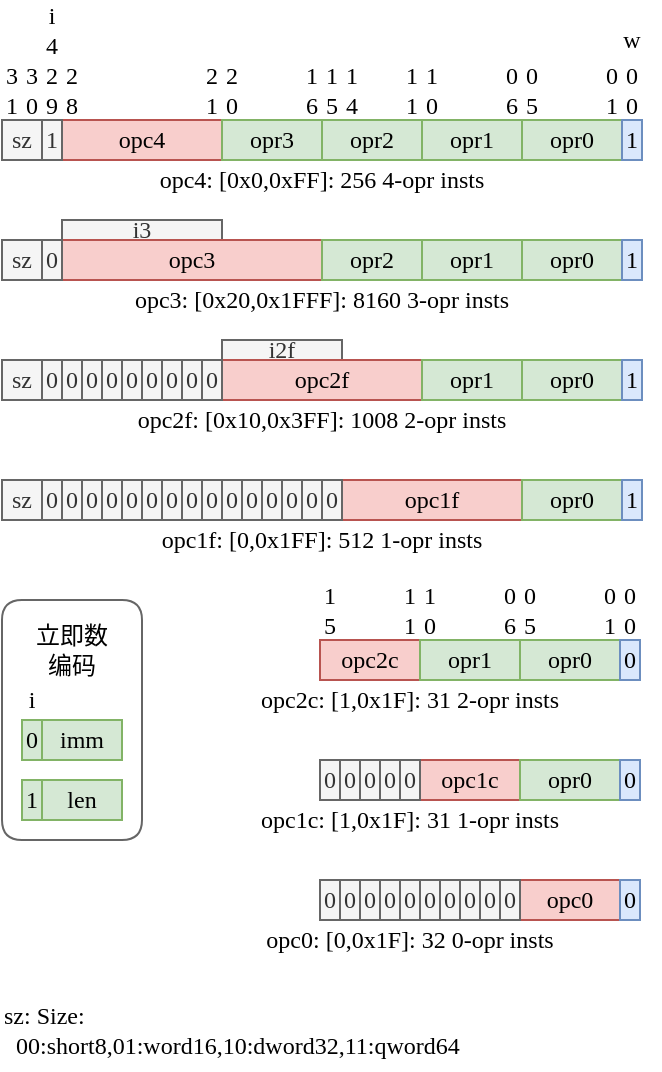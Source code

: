 <mxfile>
    <diagram id="6GtRC-szlCHkz9b2hSmw" name="第 1 页">
        <mxGraphModel dx="833" dy="214" grid="1" gridSize="10" guides="1" tooltips="1" connect="1" arrows="1" fold="1" page="1" pageScale="1" pageWidth="827" pageHeight="1169" math="0" shadow="0">
            <root>
                <mxCell id="0"/>
                <mxCell id="1" parent="0"/>
                <mxCell id="2" value="i2f" style="rounded=0;whiteSpace=wrap;html=1;fontFamily=mono;fillColor=#f5f5f5;strokeColor=#666666;fontColor=#333333;" parent="1" vertex="1">
                    <mxGeometry x="190" y="230" width="60" height="10" as="geometry"/>
                </mxCell>
                <mxCell id="3" value="i3" style="rounded=0;whiteSpace=wrap;html=1;fontFamily=mono;fillColor=#f5f5f5;strokeColor=#666666;fontColor=#333333;" parent="1" vertex="1">
                    <mxGeometry x="110" y="170" width="80" height="10" as="geometry"/>
                </mxCell>
                <mxCell id="4" value="sz" style="rounded=0;whiteSpace=wrap;html=1;fontFamily=mono;fillColor=#f5f5f5;fontColor=#333333;strokeColor=#666666;" parent="1" vertex="1">
                    <mxGeometry x="80" y="120" width="20" height="20" as="geometry"/>
                </mxCell>
                <mxCell id="5" value="opc4" style="rounded=0;whiteSpace=wrap;html=1;fontFamily=mono;fillColor=#f8cecc;strokeColor=#b85450;" parent="1" vertex="1">
                    <mxGeometry x="110" y="120" width="80" height="20" as="geometry"/>
                </mxCell>
                <mxCell id="6" value="opr3" style="rounded=0;whiteSpace=wrap;html=1;fontFamily=mono;fillColor=#d5e8d4;strokeColor=#82b366;" parent="1" vertex="1">
                    <mxGeometry x="190" y="120" width="50" height="20" as="geometry"/>
                </mxCell>
                <mxCell id="7" value="opr2" style="rounded=0;whiteSpace=wrap;html=1;fontFamily=mono;fillColor=#d5e8d4;strokeColor=#82b366;" parent="1" vertex="1">
                    <mxGeometry x="240" y="120" width="50" height="20" as="geometry"/>
                </mxCell>
                <mxCell id="8" value="opr1" style="rounded=0;whiteSpace=wrap;html=1;fontFamily=mono;fillColor=#d5e8d4;strokeColor=#82b366;" parent="1" vertex="1">
                    <mxGeometry x="290" y="120" width="50" height="20" as="geometry"/>
                </mxCell>
                <mxCell id="9" value="opr0" style="rounded=0;whiteSpace=wrap;html=1;fontFamily=mono;fillColor=#d5e8d4;strokeColor=#82b366;" parent="1" vertex="1">
                    <mxGeometry x="340" y="120" width="50" height="20" as="geometry"/>
                </mxCell>
                <mxCell id="10" value="sz: Size:&lt;br&gt;&amp;nbsp; 00:short8,01:word16,10:dword32,11:qword64" style="text;html=1;align=left;verticalAlign=middle;resizable=0;points=[];autosize=1;strokeColor=none;fillColor=none;fontFamily=mono;" parent="1" vertex="1">
                    <mxGeometry x="79" y="555" width="330" height="40" as="geometry"/>
                </mxCell>
                <mxCell id="11" value="sz" style="rounded=0;whiteSpace=wrap;html=1;fontFamily=mono;fillColor=#f5f5f5;fontColor=#333333;strokeColor=#666666;" parent="1" vertex="1">
                    <mxGeometry x="80" y="180" width="20" height="20" as="geometry"/>
                </mxCell>
                <mxCell id="12" value="opc3" style="rounded=0;whiteSpace=wrap;html=1;fontFamily=mono;fillColor=#f8cecc;strokeColor=#b85450;" parent="1" vertex="1">
                    <mxGeometry x="110" y="180" width="130" height="20" as="geometry"/>
                </mxCell>
                <mxCell id="13" value="sz" style="rounded=0;whiteSpace=wrap;html=1;fontFamily=mono;fillColor=#f5f5f5;fontColor=#333333;strokeColor=#666666;" parent="1" vertex="1">
                    <mxGeometry x="80" y="240" width="20" height="20" as="geometry"/>
                </mxCell>
                <mxCell id="14" value="opc2f" style="rounded=0;whiteSpace=wrap;html=1;fontFamily=mono;fillColor=#f8cecc;strokeColor=#b85450;" parent="1" vertex="1">
                    <mxGeometry x="190" y="240" width="100" height="20" as="geometry"/>
                </mxCell>
                <mxCell id="15" value="opr2" style="rounded=0;whiteSpace=wrap;html=1;fontFamily=mono;fillColor=#d5e8d4;strokeColor=#82b366;" parent="1" vertex="1">
                    <mxGeometry x="240" y="180" width="50" height="20" as="geometry"/>
                </mxCell>
                <mxCell id="16" value="opr1" style="rounded=0;whiteSpace=wrap;html=1;fontFamily=mono;fillColor=#d5e8d4;strokeColor=#82b366;" parent="1" vertex="1">
                    <mxGeometry x="290" y="180" width="50" height="20" as="geometry"/>
                </mxCell>
                <mxCell id="17" value="opr0" style="rounded=0;whiteSpace=wrap;html=1;fontFamily=mono;fillColor=#d5e8d4;strokeColor=#82b366;" parent="1" vertex="1">
                    <mxGeometry x="340" y="180" width="50" height="20" as="geometry"/>
                </mxCell>
                <mxCell id="18" value="opr1" style="rounded=0;whiteSpace=wrap;html=1;fontFamily=mono;fillColor=#d5e8d4;strokeColor=#82b366;" parent="1" vertex="1">
                    <mxGeometry x="290" y="240" width="50" height="20" as="geometry"/>
                </mxCell>
                <mxCell id="19" value="opr0" style="rounded=0;whiteSpace=wrap;html=1;fontFamily=mono;fillColor=#d5e8d4;strokeColor=#82b366;" parent="1" vertex="1">
                    <mxGeometry x="340" y="240" width="50" height="20" as="geometry"/>
                </mxCell>
                <mxCell id="22" value="0" style="rounded=0;whiteSpace=wrap;html=1;fontFamily=mono;fillColor=#f5f5f5;fontColor=#333333;strokeColor=#666666;" parent="1" vertex="1">
                    <mxGeometry x="110" y="240" width="10" height="20" as="geometry"/>
                </mxCell>
                <mxCell id="23" value="0" style="rounded=0;whiteSpace=wrap;html=1;fontFamily=mono;fillColor=#f5f5f5;fontColor=#333333;strokeColor=#666666;" parent="1" vertex="1">
                    <mxGeometry x="120" y="240" width="10" height="20" as="geometry"/>
                </mxCell>
                <mxCell id="37" value="3&lt;br&gt;1" style="text;html=1;strokeColor=none;fillColor=none;align=center;verticalAlign=middle;whiteSpace=wrap;rounded=0;fontFamily=mono;" parent="1" vertex="1">
                    <mxGeometry x="80" y="90" width="10" height="30" as="geometry"/>
                </mxCell>
                <mxCell id="38" value="2&lt;br&gt;8" style="text;html=1;strokeColor=none;fillColor=none;align=center;verticalAlign=middle;whiteSpace=wrap;rounded=0;fontFamily=mono;" parent="1" vertex="1">
                    <mxGeometry x="110" y="90" width="10" height="30" as="geometry"/>
                </mxCell>
                <mxCell id="39" value="2&lt;br&gt;0" style="text;html=1;strokeColor=none;fillColor=none;align=center;verticalAlign=middle;whiteSpace=wrap;rounded=0;fontFamily=mono;" parent="1" vertex="1">
                    <mxGeometry x="190" y="90" width="10" height="30" as="geometry"/>
                </mxCell>
                <mxCell id="40" value="2&lt;br&gt;1" style="text;html=1;strokeColor=none;fillColor=none;align=center;verticalAlign=middle;whiteSpace=wrap;rounded=0;fontFamily=mono;" parent="1" vertex="1">
                    <mxGeometry x="180" y="90" width="10" height="30" as="geometry"/>
                </mxCell>
                <mxCell id="41" value="1&lt;br&gt;5" style="text;html=1;strokeColor=none;fillColor=none;align=center;verticalAlign=middle;whiteSpace=wrap;rounded=0;fontFamily=mono;" parent="1" vertex="1">
                    <mxGeometry x="240" y="90" width="10" height="30" as="geometry"/>
                </mxCell>
                <mxCell id="42" value="1&lt;br&gt;6" style="text;html=1;strokeColor=none;fillColor=none;align=center;verticalAlign=middle;whiteSpace=wrap;rounded=0;fontFamily=mono;" parent="1" vertex="1">
                    <mxGeometry x="230" y="90" width="10" height="30" as="geometry"/>
                </mxCell>
                <mxCell id="43" value="1&lt;br&gt;0" style="text;html=1;strokeColor=none;fillColor=none;align=center;verticalAlign=middle;whiteSpace=wrap;rounded=0;fontFamily=mono;" parent="1" vertex="1">
                    <mxGeometry x="290" y="90" width="10" height="30" as="geometry"/>
                </mxCell>
                <mxCell id="44" value="&lt;font&gt;opc4: [0x0,0xFF]: 256 4-opr insts&lt;/font&gt;" style="text;html=1;strokeColor=none;fillColor=none;align=center;verticalAlign=middle;whiteSpace=wrap;rounded=0;fontFamily=mono;" parent="1" vertex="1">
                    <mxGeometry x="80" y="140" width="320" height="20" as="geometry"/>
                </mxCell>
                <mxCell id="45" value="&lt;font&gt;opc3: [0x20,0x1FFF]: 8160 3-opr insts&lt;/font&gt;" style="text;html=1;strokeColor=none;fillColor=none;align=center;verticalAlign=middle;whiteSpace=wrap;rounded=0;fontFamily=mono;" parent="1" vertex="1">
                    <mxGeometry x="80" y="200" width="320" height="20" as="geometry"/>
                </mxCell>
                <mxCell id="46" value="1" style="rounded=0;whiteSpace=wrap;html=1;fontFamily=mono;fillColor=#dae8fc;strokeColor=#6c8ebf;" parent="1" vertex="1">
                    <mxGeometry x="390" y="120" width="10" height="20" as="geometry"/>
                </mxCell>
                <mxCell id="47" value="1" style="rounded=0;whiteSpace=wrap;html=1;fontFamily=mono;fillColor=#dae8fc;strokeColor=#6c8ebf;" parent="1" vertex="1">
                    <mxGeometry x="390" y="180" width="10" height="20" as="geometry"/>
                </mxCell>
                <mxCell id="48" value="1" style="rounded=0;whiteSpace=wrap;html=1;fontFamily=mono;fillColor=#dae8fc;strokeColor=#6c8ebf;" parent="1" vertex="1">
                    <mxGeometry x="390" y="240" width="10" height="20" as="geometry"/>
                </mxCell>
                <mxCell id="51" value="opc2f: [0x10,0x3FF]: 1008 2-opr insts" style="text;html=1;strokeColor=none;fillColor=none;align=center;verticalAlign=middle;whiteSpace=wrap;rounded=0;fontFamily=mono;" parent="1" vertex="1">
                    <mxGeometry x="80" y="260" width="320" height="20" as="geometry"/>
                </mxCell>
                <mxCell id="63" value="0" style="rounded=0;whiteSpace=wrap;html=1;fontFamily=mono;fillColor=#f5f5f5;fontColor=#333333;strokeColor=#666666;" parent="1" vertex="1">
                    <mxGeometry x="130" y="240" width="10" height="20" as="geometry"/>
                </mxCell>
                <mxCell id="64" value="0" style="rounded=0;whiteSpace=wrap;html=1;fontFamily=mono;fillColor=#f5f5f5;fontColor=#333333;strokeColor=#666666;" parent="1" vertex="1">
                    <mxGeometry x="140" y="240" width="10" height="20" as="geometry"/>
                </mxCell>
                <mxCell id="65" value="0" style="rounded=0;whiteSpace=wrap;html=1;fontFamily=mono;fillColor=#f5f5f5;fontColor=#333333;strokeColor=#666666;" parent="1" vertex="1">
                    <mxGeometry x="150" y="240" width="10" height="20" as="geometry"/>
                </mxCell>
                <mxCell id="66" value="0" style="rounded=0;whiteSpace=wrap;html=1;fontFamily=mono;fillColor=#f5f5f5;fontColor=#333333;strokeColor=#666666;" parent="1" vertex="1">
                    <mxGeometry x="160" y="240" width="10" height="20" as="geometry"/>
                </mxCell>
                <mxCell id="67" value="0" style="rounded=0;whiteSpace=wrap;html=1;fontFamily=mono;fillColor=#f5f5f5;fontColor=#333333;strokeColor=#666666;" parent="1" vertex="1">
                    <mxGeometry x="100" y="180" width="10" height="20" as="geometry"/>
                </mxCell>
                <mxCell id="68" value="0" style="rounded=0;whiteSpace=wrap;html=1;fontFamily=mono;fillColor=#f5f5f5;fontColor=#333333;strokeColor=#666666;" parent="1" vertex="1">
                    <mxGeometry x="170" y="240" width="10" height="20" as="geometry"/>
                </mxCell>
                <mxCell id="69" value="0" style="rounded=0;whiteSpace=wrap;html=1;fontFamily=mono;fillColor=#f5f5f5;fontColor=#333333;strokeColor=#666666;" parent="1" vertex="1">
                    <mxGeometry x="180" y="240" width="10" height="20" as="geometry"/>
                </mxCell>
                <mxCell id="70" value="0" style="rounded=0;whiteSpace=wrap;html=1;fontFamily=mono;fillColor=#f5f5f5;fontColor=#333333;strokeColor=#666666;" parent="1" vertex="1">
                    <mxGeometry x="100" y="240" width="10" height="20" as="geometry"/>
                </mxCell>
                <mxCell id="71" value="0&lt;br&gt;1" style="text;html=1;strokeColor=none;fillColor=none;align=center;verticalAlign=middle;whiteSpace=wrap;rounded=0;fontFamily=mono;" parent="1" vertex="1">
                    <mxGeometry x="380" y="90" width="10" height="30" as="geometry"/>
                </mxCell>
                <mxCell id="72" value="0&lt;br&gt;0" style="text;html=1;strokeColor=none;fillColor=none;align=center;verticalAlign=middle;whiteSpace=wrap;rounded=0;fontFamily=mono;" parent="1" vertex="1">
                    <mxGeometry x="390" y="90" width="10" height="30" as="geometry"/>
                </mxCell>
                <mxCell id="73" value="1" style="rounded=0;whiteSpace=wrap;html=1;fontFamily=mono;fillColor=#f5f5f5;fontColor=#333333;strokeColor=#666666;" parent="1" vertex="1">
                    <mxGeometry x="100" y="120" width="10" height="20" as="geometry"/>
                </mxCell>
                <mxCell id="74" value="w" style="text;html=1;strokeColor=none;fillColor=none;align=center;verticalAlign=middle;whiteSpace=wrap;rounded=0;fontFamily=mono;" parent="1" vertex="1">
                    <mxGeometry x="390" y="70" width="10" height="20" as="geometry"/>
                </mxCell>
                <mxCell id="75" value="i&lt;br&gt;4" style="text;html=1;strokeColor=none;fillColor=none;align=center;verticalAlign=middle;whiteSpace=wrap;rounded=0;fontFamily=mono;" parent="1" vertex="1">
                    <mxGeometry x="100" y="60" width="10" height="30" as="geometry"/>
                </mxCell>
                <mxCell id="76" value="1&lt;br&gt;1" style="text;html=1;strokeColor=none;fillColor=none;align=center;verticalAlign=middle;whiteSpace=wrap;rounded=0;fontFamily=mono;" parent="1" vertex="1">
                    <mxGeometry x="280" y="90" width="10" height="30" as="geometry"/>
                </mxCell>
                <mxCell id="84" value="3&lt;br&gt;0" style="text;html=1;strokeColor=none;fillColor=none;align=center;verticalAlign=middle;whiteSpace=wrap;rounded=0;fontFamily=mono;" parent="1" vertex="1">
                    <mxGeometry x="90" y="90" width="10" height="30" as="geometry"/>
                </mxCell>
                <mxCell id="85" value="2&lt;br&gt;9" style="text;html=1;strokeColor=none;fillColor=none;align=center;verticalAlign=middle;whiteSpace=wrap;rounded=0;fontFamily=mono;" parent="1" vertex="1">
                    <mxGeometry x="100" y="90" width="10" height="30" as="geometry"/>
                </mxCell>
                <mxCell id="86" value="0&lt;br&gt;6" style="text;html=1;strokeColor=none;fillColor=none;align=center;verticalAlign=middle;whiteSpace=wrap;rounded=0;fontFamily=mono;" parent="1" vertex="1">
                    <mxGeometry x="330" y="90" width="10" height="30" as="geometry"/>
                </mxCell>
                <mxCell id="87" value="0&lt;br&gt;5" style="text;html=1;strokeColor=none;fillColor=none;align=center;verticalAlign=middle;whiteSpace=wrap;rounded=0;fontFamily=mono;" parent="1" vertex="1">
                    <mxGeometry x="340" y="90" width="10" height="30" as="geometry"/>
                </mxCell>
                <mxCell id="95" value="sz" style="rounded=0;whiteSpace=wrap;html=1;fontFamily=mono;fillColor=#f5f5f5;fontColor=#333333;strokeColor=#666666;" parent="1" vertex="1">
                    <mxGeometry x="80" y="300" width="20" height="20" as="geometry"/>
                </mxCell>
                <mxCell id="96" value="opc1f" style="rounded=0;whiteSpace=wrap;html=1;fontFamily=mono;fillColor=#f8cecc;strokeColor=#b85450;" parent="1" vertex="1">
                    <mxGeometry x="250" y="300" width="90" height="20" as="geometry"/>
                </mxCell>
                <mxCell id="97" value="opr0" style="rounded=0;whiteSpace=wrap;html=1;fontFamily=mono;fillColor=#d5e8d4;strokeColor=#82b366;" parent="1" vertex="1">
                    <mxGeometry x="340" y="300" width="50" height="20" as="geometry"/>
                </mxCell>
                <mxCell id="98" value="0" style="rounded=0;whiteSpace=wrap;html=1;fontFamily=mono;fillColor=#f5f5f5;fontColor=#333333;strokeColor=#666666;" parent="1" vertex="1">
                    <mxGeometry x="110" y="300" width="10" height="20" as="geometry"/>
                </mxCell>
                <mxCell id="99" value="0" style="rounded=0;whiteSpace=wrap;html=1;fontFamily=mono;fillColor=#f5f5f5;fontColor=#333333;strokeColor=#666666;" parent="1" vertex="1">
                    <mxGeometry x="120" y="300" width="10" height="20" as="geometry"/>
                </mxCell>
                <mxCell id="100" value="1" style="rounded=0;whiteSpace=wrap;html=1;fontFamily=mono;fillColor=#dae8fc;strokeColor=#6c8ebf;" parent="1" vertex="1">
                    <mxGeometry x="390" y="300" width="10" height="20" as="geometry"/>
                </mxCell>
                <mxCell id="101" value="opc1f: [0,0x1FF]: 512 1-opr insts" style="text;html=1;strokeColor=none;fillColor=none;align=center;verticalAlign=middle;whiteSpace=wrap;rounded=0;fontFamily=mono;" parent="1" vertex="1">
                    <mxGeometry x="80" y="320" width="320" height="20" as="geometry"/>
                </mxCell>
                <mxCell id="102" value="0" style="rounded=0;whiteSpace=wrap;html=1;fontFamily=mono;fillColor=#f5f5f5;fontColor=#333333;strokeColor=#666666;" parent="1" vertex="1">
                    <mxGeometry x="130" y="300" width="10" height="20" as="geometry"/>
                </mxCell>
                <mxCell id="103" value="0" style="rounded=0;whiteSpace=wrap;html=1;fontFamily=mono;fillColor=#f5f5f5;fontColor=#333333;strokeColor=#666666;" parent="1" vertex="1">
                    <mxGeometry x="140" y="300" width="10" height="20" as="geometry"/>
                </mxCell>
                <mxCell id="104" value="0" style="rounded=0;whiteSpace=wrap;html=1;fontFamily=mono;fillColor=#f5f5f5;fontColor=#333333;strokeColor=#666666;" parent="1" vertex="1">
                    <mxGeometry x="150" y="300" width="10" height="20" as="geometry"/>
                </mxCell>
                <mxCell id="105" value="0" style="rounded=0;whiteSpace=wrap;html=1;fontFamily=mono;fillColor=#f5f5f5;fontColor=#333333;strokeColor=#666666;" parent="1" vertex="1">
                    <mxGeometry x="160" y="300" width="10" height="20" as="geometry"/>
                </mxCell>
                <mxCell id="106" value="0" style="rounded=0;whiteSpace=wrap;html=1;fontFamily=mono;fillColor=#f5f5f5;fontColor=#333333;strokeColor=#666666;" parent="1" vertex="1">
                    <mxGeometry x="170" y="300" width="10" height="20" as="geometry"/>
                </mxCell>
                <mxCell id="107" value="0" style="rounded=0;whiteSpace=wrap;html=1;fontFamily=mono;fillColor=#f5f5f5;fontColor=#333333;strokeColor=#666666;" parent="1" vertex="1">
                    <mxGeometry x="180" y="300" width="10" height="20" as="geometry"/>
                </mxCell>
                <mxCell id="108" value="0" style="rounded=0;whiteSpace=wrap;html=1;fontFamily=mono;fillColor=#f5f5f5;fontColor=#333333;strokeColor=#666666;" parent="1" vertex="1">
                    <mxGeometry x="100" y="300" width="10" height="20" as="geometry"/>
                </mxCell>
                <mxCell id="109" value="0" style="rounded=0;whiteSpace=wrap;html=1;fontFamily=mono;fillColor=#f5f5f5;fontColor=#333333;strokeColor=#666666;" parent="1" vertex="1">
                    <mxGeometry x="190" y="300" width="10" height="20" as="geometry"/>
                </mxCell>
                <mxCell id="110" value="0" style="rounded=0;whiteSpace=wrap;html=1;fontFamily=mono;fillColor=#f5f5f5;fontColor=#333333;strokeColor=#666666;" parent="1" vertex="1">
                    <mxGeometry x="200" y="300" width="10" height="20" as="geometry"/>
                </mxCell>
                <mxCell id="111" value="0" style="rounded=0;whiteSpace=wrap;html=1;fontFamily=mono;fillColor=#f5f5f5;fontColor=#333333;strokeColor=#666666;" parent="1" vertex="1">
                    <mxGeometry x="210" y="300" width="10" height="20" as="geometry"/>
                </mxCell>
                <mxCell id="112" value="0" style="rounded=0;whiteSpace=wrap;html=1;fontFamily=mono;fillColor=#f5f5f5;fontColor=#333333;strokeColor=#666666;" parent="1" vertex="1">
                    <mxGeometry x="220" y="300" width="10" height="20" as="geometry"/>
                </mxCell>
                <mxCell id="113" value="0" style="rounded=0;whiteSpace=wrap;html=1;fontFamily=mono;fillColor=#f5f5f5;fontColor=#333333;strokeColor=#666666;" parent="1" vertex="1">
                    <mxGeometry x="230" y="300" width="10" height="20" as="geometry"/>
                </mxCell>
                <mxCell id="114" value="0" style="rounded=0;whiteSpace=wrap;html=1;fontFamily=mono;fillColor=#f5f5f5;fontColor=#333333;strokeColor=#666666;" parent="1" vertex="1">
                    <mxGeometry x="240" y="300" width="10" height="20" as="geometry"/>
                </mxCell>
                <mxCell id="115" value="1&lt;br&gt;4" style="text;html=1;strokeColor=none;fillColor=none;align=center;verticalAlign=middle;whiteSpace=wrap;rounded=0;fontFamily=mono;" parent="1" vertex="1">
                    <mxGeometry x="250" y="90" width="10" height="30" as="geometry"/>
                </mxCell>
                <mxCell id="150" value="opc1c" style="rounded=0;whiteSpace=wrap;html=1;fontFamily=mono;fillColor=#f8cecc;strokeColor=#b85450;" parent="1" vertex="1">
                    <mxGeometry x="289" y="440" width="50" height="20" as="geometry"/>
                </mxCell>
                <mxCell id="151" value="opr0" style="rounded=0;whiteSpace=wrap;html=1;fontFamily=mono;fillColor=#d5e8d4;strokeColor=#82b366;" parent="1" vertex="1">
                    <mxGeometry x="339" y="440" width="50" height="20" as="geometry"/>
                </mxCell>
                <mxCell id="152" value="0" style="rounded=0;whiteSpace=wrap;html=1;fontFamily=mono;fillColor=#f5f5f5;fontColor=#333333;strokeColor=#666666;" parent="1" vertex="1">
                    <mxGeometry x="239" y="440" width="10" height="20" as="geometry"/>
                </mxCell>
                <mxCell id="153" value="0" style="rounded=0;whiteSpace=wrap;html=1;fontFamily=mono;fillColor=#f5f5f5;fontColor=#333333;strokeColor=#666666;" parent="1" vertex="1">
                    <mxGeometry x="249" y="440" width="10" height="20" as="geometry"/>
                </mxCell>
                <mxCell id="154" value="0" style="rounded=0;whiteSpace=wrap;html=1;fontFamily=mono;fillColor=#f5f5f5;fontColor=#333333;strokeColor=#666666;" parent="1" vertex="1">
                    <mxGeometry x="259" y="440" width="10" height="20" as="geometry"/>
                </mxCell>
                <mxCell id="155" value="opc0" style="rounded=0;whiteSpace=wrap;html=1;fontFamily=mono;fillColor=#f8cecc;strokeColor=#b85450;" parent="1" vertex="1">
                    <mxGeometry x="339" y="500" width="50" height="20" as="geometry"/>
                </mxCell>
                <mxCell id="156" value="0" style="rounded=0;whiteSpace=wrap;html=1;fontFamily=mono;fillColor=#f5f5f5;fontColor=#333333;strokeColor=#666666;" parent="1" vertex="1">
                    <mxGeometry x="239" y="500" width="10" height="20" as="geometry"/>
                </mxCell>
                <mxCell id="157" value="0" style="rounded=0;whiteSpace=wrap;html=1;fontFamily=mono;fillColor=#f5f5f5;fontColor=#333333;strokeColor=#666666;" parent="1" vertex="1">
                    <mxGeometry x="249" y="500" width="10" height="20" as="geometry"/>
                </mxCell>
                <mxCell id="158" value="0" style="rounded=0;whiteSpace=wrap;html=1;fontFamily=mono;fillColor=#f5f5f5;fontColor=#333333;strokeColor=#666666;" parent="1" vertex="1">
                    <mxGeometry x="259" y="500" width="10" height="20" as="geometry"/>
                </mxCell>
                <mxCell id="159" value="0" style="rounded=0;whiteSpace=wrap;html=1;fontFamily=mono;fillColor=#f5f5f5;fontColor=#333333;strokeColor=#666666;" parent="1" vertex="1">
                    <mxGeometry x="269" y="500" width="10" height="20" as="geometry"/>
                </mxCell>
                <mxCell id="160" value="0" style="rounded=0;whiteSpace=wrap;html=1;fontFamily=mono;fillColor=#f5f5f5;fontColor=#333333;strokeColor=#666666;" parent="1" vertex="1">
                    <mxGeometry x="279" y="500" width="10" height="20" as="geometry"/>
                </mxCell>
                <mxCell id="161" value="0" style="rounded=0;whiteSpace=wrap;html=1;fontFamily=mono;fillColor=#f5f5f5;fontColor=#333333;strokeColor=#666666;" parent="1" vertex="1">
                    <mxGeometry x="289" y="500" width="10" height="20" as="geometry"/>
                </mxCell>
                <mxCell id="162" value="0" style="rounded=0;whiteSpace=wrap;html=1;fontFamily=mono;fillColor=#f5f5f5;fontColor=#333333;strokeColor=#666666;" parent="1" vertex="1">
                    <mxGeometry x="299" y="500" width="10" height="20" as="geometry"/>
                </mxCell>
                <mxCell id="163" value="0" style="rounded=0;whiteSpace=wrap;html=1;fontFamily=mono;fillColor=#f5f5f5;fontColor=#333333;strokeColor=#666666;" parent="1" vertex="1">
                    <mxGeometry x="309" y="500" width="10" height="20" as="geometry"/>
                </mxCell>
                <mxCell id="164" value="0" style="rounded=0;whiteSpace=wrap;html=1;fontFamily=mono;fillColor=#dae8fc;strokeColor=#6c8ebf;" parent="1" vertex="1">
                    <mxGeometry x="389" y="440" width="10" height="20" as="geometry"/>
                </mxCell>
                <mxCell id="165" value="0" style="rounded=0;whiteSpace=wrap;html=1;fontFamily=mono;fillColor=#dae8fc;strokeColor=#6c8ebf;" parent="1" vertex="1">
                    <mxGeometry x="389" y="500" width="10" height="20" as="geometry"/>
                </mxCell>
                <mxCell id="166" value="opc1c: [1,0x1F]: 31 1-opr insts" style="text;html=1;strokeColor=none;fillColor=none;align=center;verticalAlign=middle;whiteSpace=wrap;rounded=0;fontFamily=mono;" parent="1" vertex="1">
                    <mxGeometry x="169" y="460" width="230" height="20" as="geometry"/>
                </mxCell>
                <mxCell id="167" value="opc0: [0,0x1F]: 32 0-opr insts" style="text;html=1;strokeColor=none;fillColor=none;align=center;verticalAlign=middle;whiteSpace=wrap;rounded=0;fontFamily=mono;" parent="1" vertex="1">
                    <mxGeometry x="169" y="520" width="230" height="20" as="geometry"/>
                </mxCell>
                <mxCell id="168" value="opc2c" style="rounded=0;whiteSpace=wrap;html=1;fontFamily=mono;fillColor=#f8cecc;strokeColor=#b85450;" parent="1" vertex="1">
                    <mxGeometry x="239" y="380" width="50" height="20" as="geometry"/>
                </mxCell>
                <mxCell id="169" value="opr1" style="rounded=0;whiteSpace=wrap;html=1;fontFamily=mono;fillColor=#d5e8d4;strokeColor=#82b366;" parent="1" vertex="1">
                    <mxGeometry x="289" y="380" width="50" height="20" as="geometry"/>
                </mxCell>
                <mxCell id="170" value="opr0" style="rounded=0;whiteSpace=wrap;html=1;fontFamily=mono;fillColor=#d5e8d4;strokeColor=#82b366;" parent="1" vertex="1">
                    <mxGeometry x="339" y="380" width="50" height="20" as="geometry"/>
                </mxCell>
                <mxCell id="171" value="0" style="rounded=0;whiteSpace=wrap;html=1;fontFamily=mono;fillColor=#dae8fc;strokeColor=#6c8ebf;" parent="1" vertex="1">
                    <mxGeometry x="389" y="380" width="10" height="20" as="geometry"/>
                </mxCell>
                <mxCell id="172" value="opc2c: [1,0x1F]: 31 2-opr insts" style="text;html=1;strokeColor=none;fillColor=none;align=center;verticalAlign=middle;whiteSpace=wrap;rounded=0;fontFamily=mono;" parent="1" vertex="1">
                    <mxGeometry x="169" y="400" width="230" height="20" as="geometry"/>
                </mxCell>
                <mxCell id="173" value="0" style="rounded=0;whiteSpace=wrap;html=1;fontFamily=mono;fillColor=#f5f5f5;fontColor=#333333;strokeColor=#666666;" parent="1" vertex="1">
                    <mxGeometry x="279" y="440" width="10" height="20" as="geometry"/>
                </mxCell>
                <mxCell id="174" value="0" style="rounded=0;whiteSpace=wrap;html=1;fontFamily=mono;fillColor=#f5f5f5;fontColor=#333333;strokeColor=#666666;" parent="1" vertex="1">
                    <mxGeometry x="269" y="440" width="10" height="20" as="geometry"/>
                </mxCell>
                <mxCell id="175" value="0" style="rounded=0;whiteSpace=wrap;html=1;fontFamily=mono;fillColor=#f5f5f5;fontColor=#333333;strokeColor=#666666;" parent="1" vertex="1">
                    <mxGeometry x="329" y="500" width="10" height="20" as="geometry"/>
                </mxCell>
                <mxCell id="176" value="0" style="rounded=0;whiteSpace=wrap;html=1;fontFamily=mono;fillColor=#f5f5f5;fontColor=#333333;strokeColor=#666666;" parent="1" vertex="1">
                    <mxGeometry x="319" y="500" width="10" height="20" as="geometry"/>
                </mxCell>
                <mxCell id="177" value="1&lt;br&gt;5" style="text;html=1;strokeColor=none;fillColor=none;align=center;verticalAlign=middle;whiteSpace=wrap;rounded=0;fontFamily=mono;" parent="1" vertex="1">
                    <mxGeometry x="239" y="350" width="10" height="30" as="geometry"/>
                </mxCell>
                <mxCell id="178" value="0&lt;br&gt;5" style="text;html=1;strokeColor=none;fillColor=none;align=center;verticalAlign=middle;whiteSpace=wrap;rounded=0;fontFamily=mono;" parent="1" vertex="1">
                    <mxGeometry x="339" y="350" width="10" height="30" as="geometry"/>
                </mxCell>
                <mxCell id="179" value="0&lt;br&gt;1" style="text;html=1;strokeColor=none;fillColor=none;align=center;verticalAlign=middle;whiteSpace=wrap;rounded=0;fontFamily=mono;" parent="1" vertex="1">
                    <mxGeometry x="379" y="350" width="10" height="30" as="geometry"/>
                </mxCell>
                <mxCell id="180" value="0&lt;br&gt;0" style="text;html=1;strokeColor=none;fillColor=none;align=center;verticalAlign=middle;whiteSpace=wrap;rounded=0;fontFamily=mono;" parent="1" vertex="1">
                    <mxGeometry x="389" y="350" width="10" height="30" as="geometry"/>
                </mxCell>
                <mxCell id="181" value="1&lt;br&gt;1" style="text;html=1;strokeColor=none;fillColor=none;align=center;verticalAlign=middle;whiteSpace=wrap;rounded=0;fontFamily=mono;" parent="1" vertex="1">
                    <mxGeometry x="279" y="350" width="10" height="30" as="geometry"/>
                </mxCell>
                <mxCell id="182" value="0&lt;br&gt;6" style="text;html=1;strokeColor=none;fillColor=none;align=center;verticalAlign=middle;whiteSpace=wrap;rounded=0;fontFamily=mono;" parent="1" vertex="1">
                    <mxGeometry x="329" y="350" width="10" height="30" as="geometry"/>
                </mxCell>
                <mxCell id="183" value="1&lt;br&gt;0" style="text;html=1;strokeColor=none;fillColor=none;align=center;verticalAlign=middle;whiteSpace=wrap;rounded=0;fontFamily=mono;" parent="1" vertex="1">
                    <mxGeometry x="289" y="350" width="10" height="30" as="geometry"/>
                </mxCell>
                <mxCell id="184" value="0" style="rounded=0;whiteSpace=wrap;html=1;fontFamily=mono;fillColor=#d5e8d4;strokeColor=#82b366;" parent="1" vertex="1">
                    <mxGeometry x="90" y="420" width="10" height="20" as="geometry"/>
                </mxCell>
                <mxCell id="185" value="imm" style="rounded=0;whiteSpace=wrap;html=1;fontFamily=mono;fillColor=#d5e8d4;strokeColor=#82b366;" parent="1" vertex="1">
                    <mxGeometry x="100" y="420" width="40" height="20" as="geometry"/>
                </mxCell>
                <mxCell id="186" value="i" style="text;html=1;strokeColor=none;fillColor=none;align=center;verticalAlign=middle;whiteSpace=wrap;rounded=0;fontFamily=mono;" parent="1" vertex="1">
                    <mxGeometry x="90" y="400" width="10" height="20" as="geometry"/>
                </mxCell>
                <mxCell id="187" value="1" style="rounded=0;whiteSpace=wrap;html=1;fontFamily=mono;fillColor=#d5e8d4;strokeColor=#82b366;" parent="1" vertex="1">
                    <mxGeometry x="90" y="450" width="10" height="20" as="geometry"/>
                </mxCell>
                <mxCell id="188" value="len" style="rounded=0;whiteSpace=wrap;html=1;fontFamily=mono;fillColor=#d5e8d4;strokeColor=#82b366;" parent="1" vertex="1">
                    <mxGeometry x="100" y="450" width="40" height="20" as="geometry"/>
                </mxCell>
                <mxCell id="189" value="立即数&lt;br&gt;编码" style="text;html=1;strokeColor=none;fillColor=none;align=center;verticalAlign=middle;whiteSpace=wrap;rounded=0;fontFamily=mono;" parent="1" vertex="1">
                    <mxGeometry x="80" y="370" width="70" height="30" as="geometry"/>
                </mxCell>
                <mxCell id="190" value="" style="endArrow=none;html=1;rounded=1;fillColor=#f5f5f5;strokeColor=#666666;" parent="1" edge="1">
                    <mxGeometry width="50" height="50" relative="1" as="geometry">
                        <mxPoint x="80" y="450" as="sourcePoint"/>
                        <mxPoint x="80" y="450" as="targetPoint"/>
                        <Array as="points">
                            <mxPoint x="80" y="360"/>
                            <mxPoint x="150" y="360"/>
                            <mxPoint x="150" y="480"/>
                            <mxPoint x="80" y="480"/>
                        </Array>
                    </mxGeometry>
                </mxCell>
            </root>
        </mxGraphModel>
    </diagram>
</mxfile>
